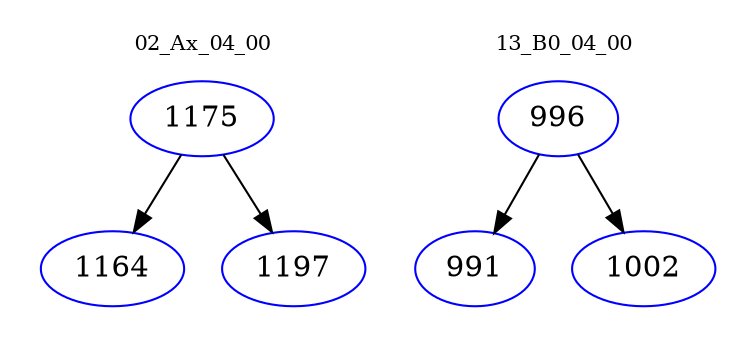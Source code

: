 digraph{
subgraph cluster_0 {
color = white
label = "02_Ax_04_00";
fontsize=10;
T0_1175 [label="1175", color="blue"]
T0_1175 -> T0_1164 [color="black"]
T0_1164 [label="1164", color="blue"]
T0_1175 -> T0_1197 [color="black"]
T0_1197 [label="1197", color="blue"]
}
subgraph cluster_1 {
color = white
label = "13_B0_04_00";
fontsize=10;
T1_996 [label="996", color="blue"]
T1_996 -> T1_991 [color="black"]
T1_991 [label="991", color="blue"]
T1_996 -> T1_1002 [color="black"]
T1_1002 [label="1002", color="blue"]
}
}
